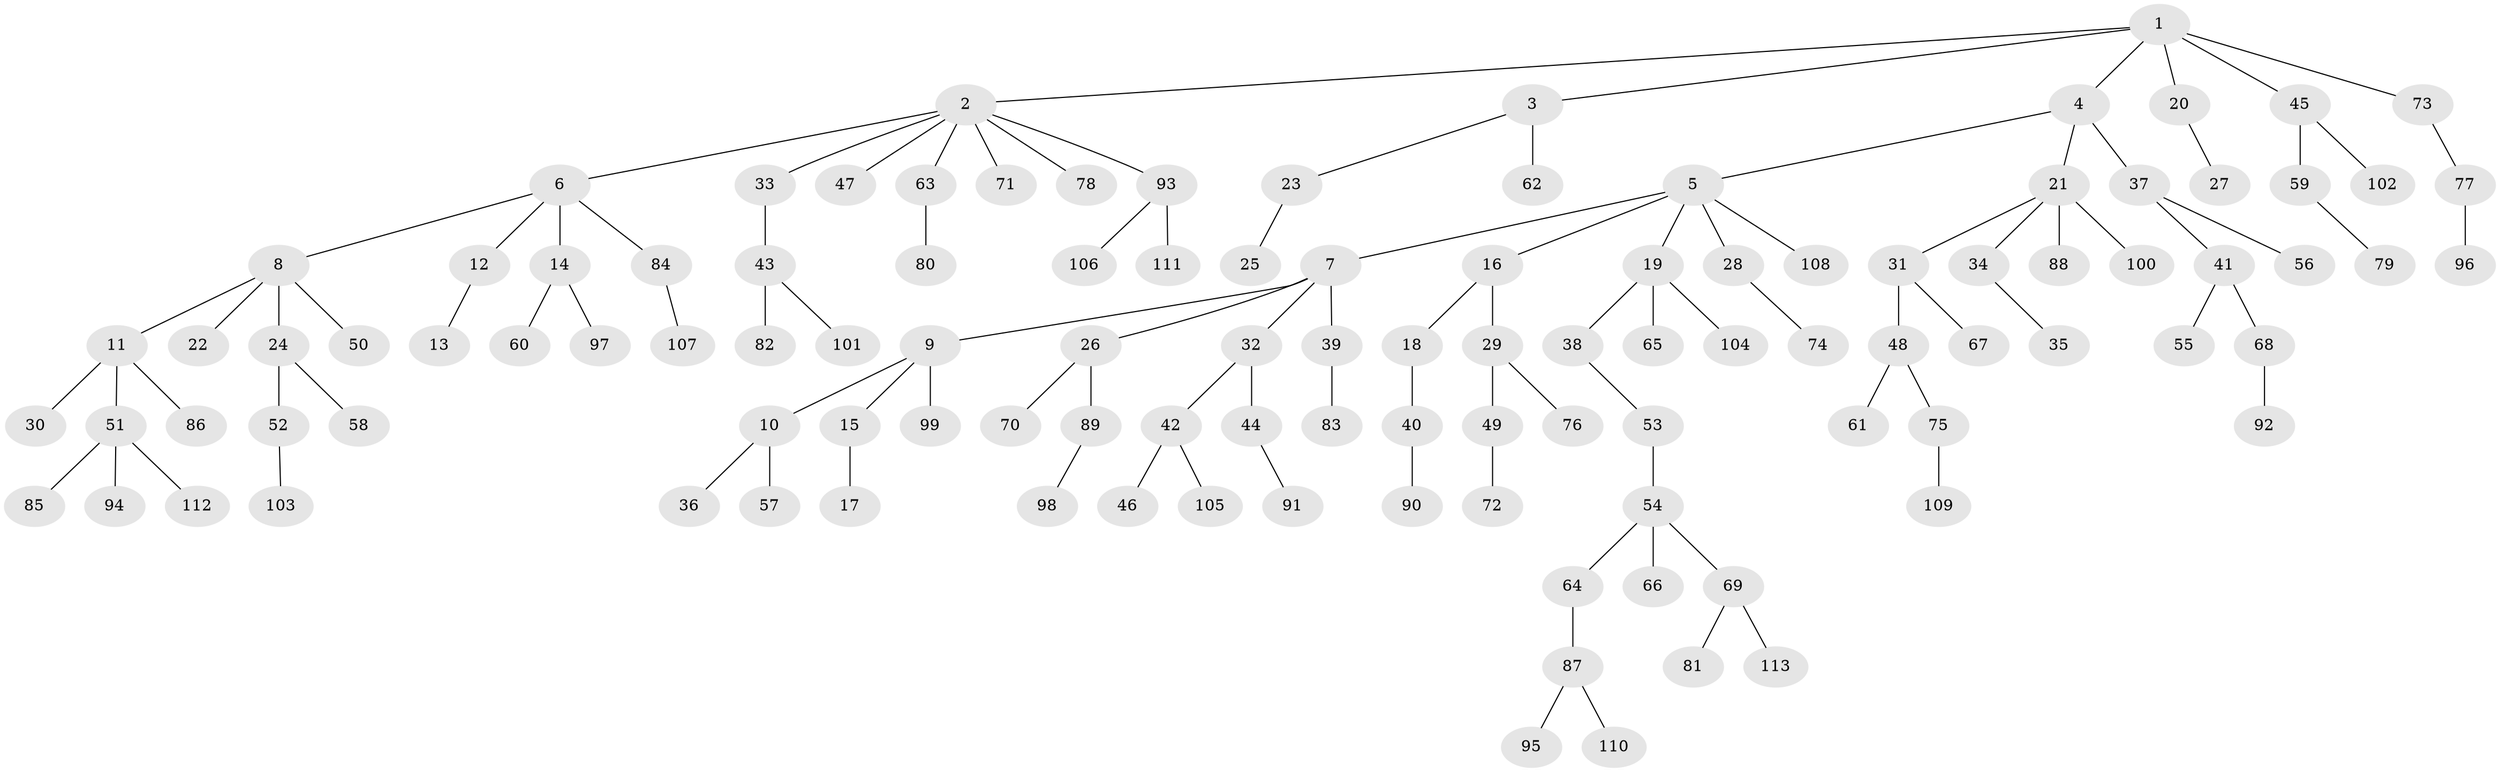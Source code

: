 // coarse degree distribution, {8: 0.012987012987012988, 7: 0.025974025974025976, 3: 0.07792207792207792, 6: 0.025974025974025976, 5: 0.03896103896103896, 4: 0.025974025974025976, 2: 0.2077922077922078, 1: 0.5844155844155844}
// Generated by graph-tools (version 1.1) at 2025/52/02/27/25 19:52:11]
// undirected, 113 vertices, 112 edges
graph export_dot {
graph [start="1"]
  node [color=gray90,style=filled];
  1;
  2;
  3;
  4;
  5;
  6;
  7;
  8;
  9;
  10;
  11;
  12;
  13;
  14;
  15;
  16;
  17;
  18;
  19;
  20;
  21;
  22;
  23;
  24;
  25;
  26;
  27;
  28;
  29;
  30;
  31;
  32;
  33;
  34;
  35;
  36;
  37;
  38;
  39;
  40;
  41;
  42;
  43;
  44;
  45;
  46;
  47;
  48;
  49;
  50;
  51;
  52;
  53;
  54;
  55;
  56;
  57;
  58;
  59;
  60;
  61;
  62;
  63;
  64;
  65;
  66;
  67;
  68;
  69;
  70;
  71;
  72;
  73;
  74;
  75;
  76;
  77;
  78;
  79;
  80;
  81;
  82;
  83;
  84;
  85;
  86;
  87;
  88;
  89;
  90;
  91;
  92;
  93;
  94;
  95;
  96;
  97;
  98;
  99;
  100;
  101;
  102;
  103;
  104;
  105;
  106;
  107;
  108;
  109;
  110;
  111;
  112;
  113;
  1 -- 2;
  1 -- 3;
  1 -- 4;
  1 -- 20;
  1 -- 45;
  1 -- 73;
  2 -- 6;
  2 -- 33;
  2 -- 47;
  2 -- 63;
  2 -- 71;
  2 -- 78;
  2 -- 93;
  3 -- 23;
  3 -- 62;
  4 -- 5;
  4 -- 21;
  4 -- 37;
  5 -- 7;
  5 -- 16;
  5 -- 19;
  5 -- 28;
  5 -- 108;
  6 -- 8;
  6 -- 12;
  6 -- 14;
  6 -- 84;
  7 -- 9;
  7 -- 26;
  7 -- 32;
  7 -- 39;
  8 -- 11;
  8 -- 22;
  8 -- 24;
  8 -- 50;
  9 -- 10;
  9 -- 15;
  9 -- 99;
  10 -- 36;
  10 -- 57;
  11 -- 30;
  11 -- 51;
  11 -- 86;
  12 -- 13;
  14 -- 60;
  14 -- 97;
  15 -- 17;
  16 -- 18;
  16 -- 29;
  18 -- 40;
  19 -- 38;
  19 -- 65;
  19 -- 104;
  20 -- 27;
  21 -- 31;
  21 -- 34;
  21 -- 88;
  21 -- 100;
  23 -- 25;
  24 -- 52;
  24 -- 58;
  26 -- 70;
  26 -- 89;
  28 -- 74;
  29 -- 49;
  29 -- 76;
  31 -- 48;
  31 -- 67;
  32 -- 42;
  32 -- 44;
  33 -- 43;
  34 -- 35;
  37 -- 41;
  37 -- 56;
  38 -- 53;
  39 -- 83;
  40 -- 90;
  41 -- 55;
  41 -- 68;
  42 -- 46;
  42 -- 105;
  43 -- 82;
  43 -- 101;
  44 -- 91;
  45 -- 59;
  45 -- 102;
  48 -- 61;
  48 -- 75;
  49 -- 72;
  51 -- 85;
  51 -- 94;
  51 -- 112;
  52 -- 103;
  53 -- 54;
  54 -- 64;
  54 -- 66;
  54 -- 69;
  59 -- 79;
  63 -- 80;
  64 -- 87;
  68 -- 92;
  69 -- 81;
  69 -- 113;
  73 -- 77;
  75 -- 109;
  77 -- 96;
  84 -- 107;
  87 -- 95;
  87 -- 110;
  89 -- 98;
  93 -- 106;
  93 -- 111;
}
